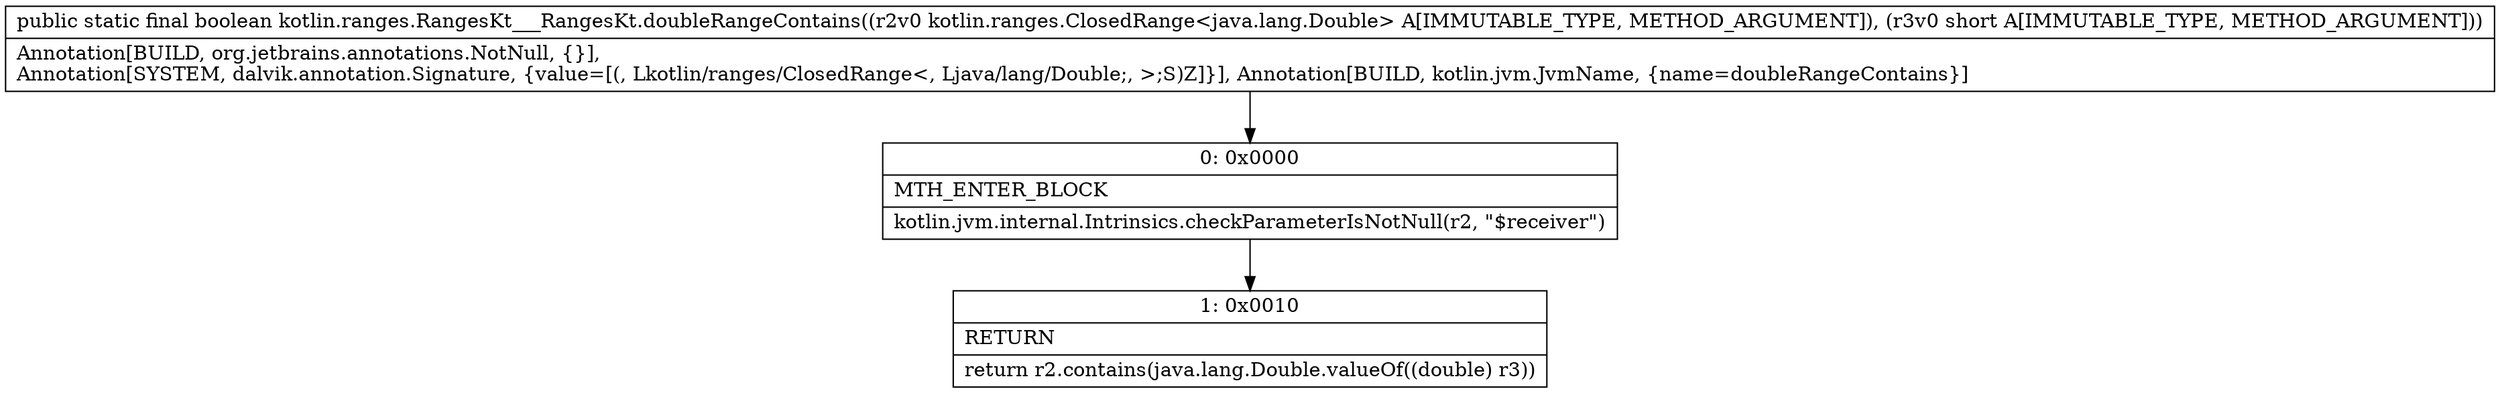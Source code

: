digraph "CFG forkotlin.ranges.RangesKt___RangesKt.doubleRangeContains(Lkotlin\/ranges\/ClosedRange;S)Z" {
Node_0 [shape=record,label="{0\:\ 0x0000|MTH_ENTER_BLOCK\l|kotlin.jvm.internal.Intrinsics.checkParameterIsNotNull(r2, \"$receiver\")\l}"];
Node_1 [shape=record,label="{1\:\ 0x0010|RETURN\l|return r2.contains(java.lang.Double.valueOf((double) r3))\l}"];
MethodNode[shape=record,label="{public static final boolean kotlin.ranges.RangesKt___RangesKt.doubleRangeContains((r2v0 kotlin.ranges.ClosedRange\<java.lang.Double\> A[IMMUTABLE_TYPE, METHOD_ARGUMENT]), (r3v0 short A[IMMUTABLE_TYPE, METHOD_ARGUMENT]))  | Annotation[BUILD, org.jetbrains.annotations.NotNull, \{\}], \lAnnotation[SYSTEM, dalvik.annotation.Signature, \{value=[(, Lkotlin\/ranges\/ClosedRange\<, Ljava\/lang\/Double;, \>;S)Z]\}], Annotation[BUILD, kotlin.jvm.JvmName, \{name=doubleRangeContains\}]\l}"];
MethodNode -> Node_0;
Node_0 -> Node_1;
}


